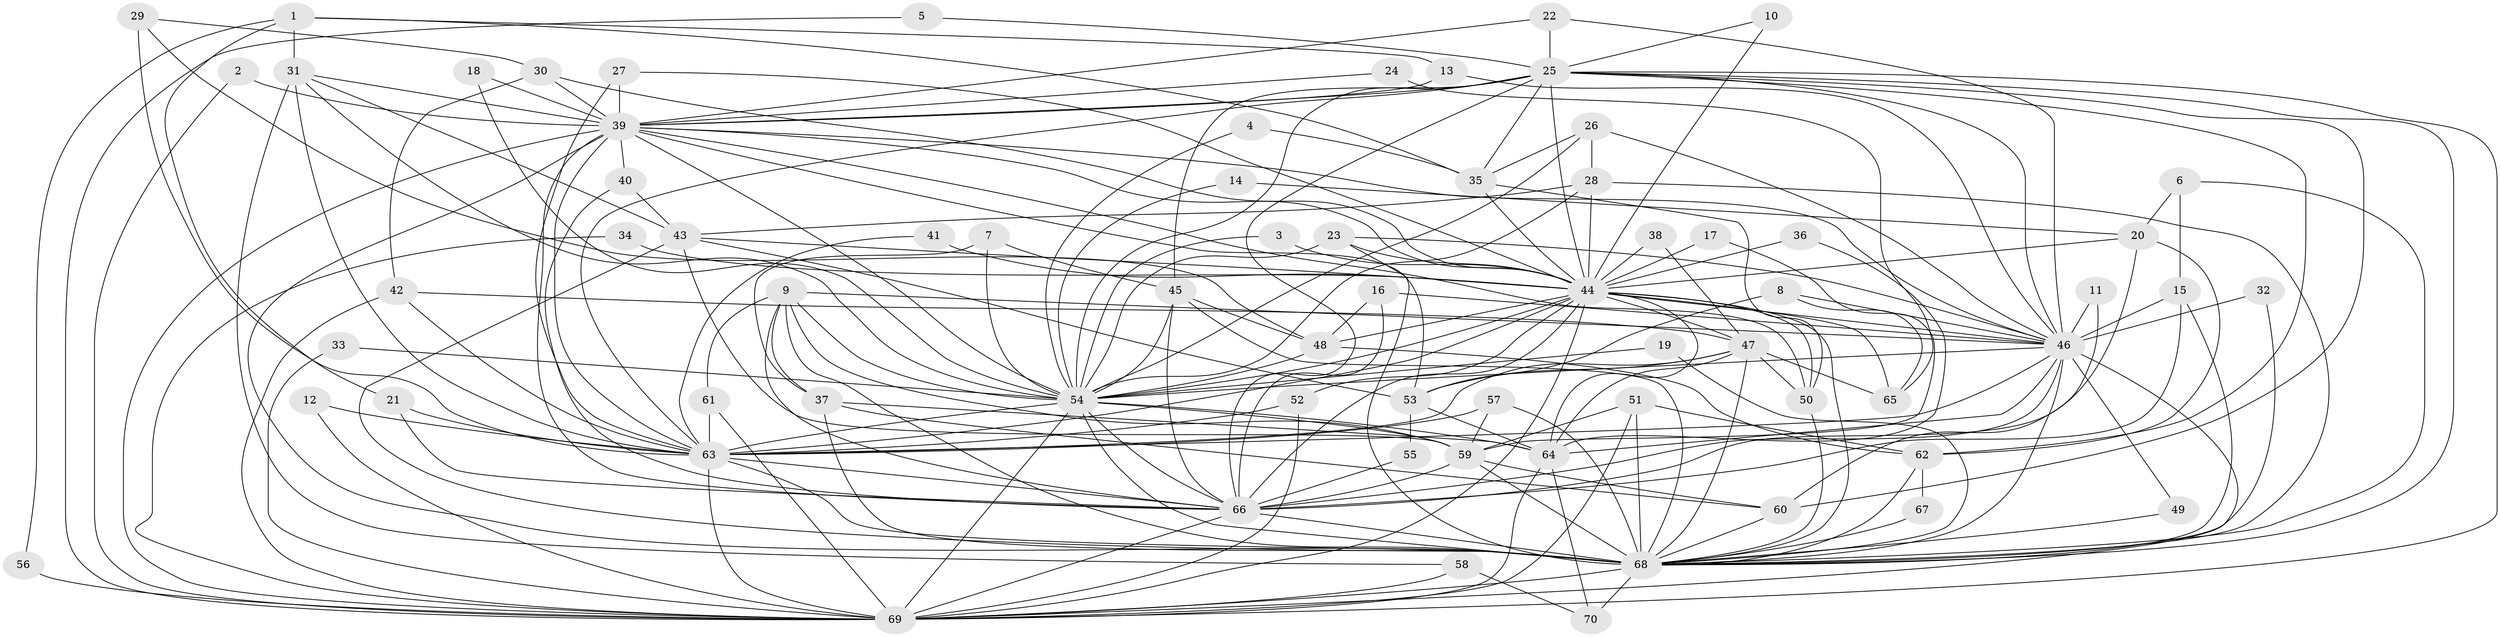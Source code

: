 // original degree distribution, {24: 0.007142857142857143, 26: 0.014285714285714285, 20: 0.014285714285714285, 16: 0.007142857142857143, 21: 0.014285714285714285, 35: 0.007142857142857143, 23: 0.007142857142857143, 6: 0.04285714285714286, 5: 0.05714285714285714, 4: 0.08571428571428572, 3: 0.24285714285714285, 2: 0.4857142857142857, 9: 0.007142857142857143, 7: 0.007142857142857143}
// Generated by graph-tools (version 1.1) at 2025/49/03/09/25 03:49:43]
// undirected, 70 vertices, 207 edges
graph export_dot {
graph [start="1"]
  node [color=gray90,style=filled];
  1;
  2;
  3;
  4;
  5;
  6;
  7;
  8;
  9;
  10;
  11;
  12;
  13;
  14;
  15;
  16;
  17;
  18;
  19;
  20;
  21;
  22;
  23;
  24;
  25;
  26;
  27;
  28;
  29;
  30;
  31;
  32;
  33;
  34;
  35;
  36;
  37;
  38;
  39;
  40;
  41;
  42;
  43;
  44;
  45;
  46;
  47;
  48;
  49;
  50;
  51;
  52;
  53;
  54;
  55;
  56;
  57;
  58;
  59;
  60;
  61;
  62;
  63;
  64;
  65;
  66;
  67;
  68;
  69;
  70;
  1 -- 13 [weight=1.0];
  1 -- 21 [weight=1.0];
  1 -- 31 [weight=1.0];
  1 -- 35 [weight=1.0];
  1 -- 56 [weight=1.0];
  2 -- 39 [weight=1.0];
  2 -- 69 [weight=1.0];
  3 -- 44 [weight=1.0];
  3 -- 54 [weight=1.0];
  4 -- 35 [weight=1.0];
  4 -- 54 [weight=1.0];
  5 -- 25 [weight=1.0];
  5 -- 69 [weight=1.0];
  6 -- 15 [weight=1.0];
  6 -- 20 [weight=1.0];
  6 -- 68 [weight=1.0];
  7 -- 37 [weight=1.0];
  7 -- 45 [weight=1.0];
  7 -- 54 [weight=1.0];
  8 -- 46 [weight=1.0];
  8 -- 53 [weight=1.0];
  8 -- 65 [weight=1.0];
  9 -- 37 [weight=1.0];
  9 -- 46 [weight=1.0];
  9 -- 54 [weight=1.0];
  9 -- 59 [weight=1.0];
  9 -- 61 [weight=1.0];
  9 -- 66 [weight=1.0];
  9 -- 68 [weight=1.0];
  10 -- 25 [weight=1.0];
  10 -- 44 [weight=1.0];
  11 -- 46 [weight=1.0];
  11 -- 60 [weight=1.0];
  12 -- 63 [weight=1.0];
  12 -- 69 [weight=1.0];
  13 -- 39 [weight=1.0];
  13 -- 46 [weight=1.0];
  14 -- 20 [weight=1.0];
  14 -- 54 [weight=1.0];
  15 -- 46 [weight=1.0];
  15 -- 66 [weight=1.0];
  15 -- 68 [weight=1.0];
  16 -- 46 [weight=1.0];
  16 -- 48 [weight=1.0];
  16 -- 66 [weight=1.0];
  17 -- 44 [weight=1.0];
  17 -- 59 [weight=1.0];
  18 -- 39 [weight=1.0];
  18 -- 54 [weight=1.0];
  19 -- 54 [weight=1.0];
  19 -- 68 [weight=1.0];
  20 -- 44 [weight=1.0];
  20 -- 62 [weight=1.0];
  20 -- 66 [weight=1.0];
  21 -- 63 [weight=1.0];
  21 -- 66 [weight=1.0];
  22 -- 25 [weight=1.0];
  22 -- 39 [weight=1.0];
  22 -- 46 [weight=1.0];
  23 -- 44 [weight=1.0];
  23 -- 46 [weight=1.0];
  23 -- 54 [weight=1.0];
  23 -- 68 [weight=1.0];
  24 -- 39 [weight=1.0];
  24 -- 65 [weight=1.0];
  25 -- 35 [weight=1.0];
  25 -- 39 [weight=1.0];
  25 -- 44 [weight=1.0];
  25 -- 45 [weight=1.0];
  25 -- 46 [weight=1.0];
  25 -- 54 [weight=1.0];
  25 -- 60 [weight=1.0];
  25 -- 62 [weight=1.0];
  25 -- 63 [weight=1.0];
  25 -- 66 [weight=1.0];
  25 -- 68 [weight=2.0];
  25 -- 69 [weight=1.0];
  26 -- 28 [weight=1.0];
  26 -- 35 [weight=1.0];
  26 -- 46 [weight=1.0];
  26 -- 54 [weight=1.0];
  27 -- 39 [weight=1.0];
  27 -- 44 [weight=1.0];
  27 -- 63 [weight=1.0];
  28 -- 43 [weight=1.0];
  28 -- 44 [weight=1.0];
  28 -- 54 [weight=1.0];
  28 -- 68 [weight=1.0];
  29 -- 30 [weight=1.0];
  29 -- 48 [weight=1.0];
  29 -- 63 [weight=1.0];
  30 -- 39 [weight=1.0];
  30 -- 42 [weight=1.0];
  30 -- 44 [weight=1.0];
  31 -- 39 [weight=1.0];
  31 -- 43 [weight=1.0];
  31 -- 54 [weight=1.0];
  31 -- 58 [weight=1.0];
  31 -- 63 [weight=1.0];
  32 -- 46 [weight=1.0];
  32 -- 68 [weight=1.0];
  33 -- 54 [weight=1.0];
  33 -- 69 [weight=1.0];
  34 -- 44 [weight=1.0];
  34 -- 69 [weight=1.0];
  35 -- 44 [weight=1.0];
  35 -- 50 [weight=1.0];
  36 -- 44 [weight=1.0];
  36 -- 64 [weight=1.0];
  37 -- 60 [weight=1.0];
  37 -- 64 [weight=1.0];
  37 -- 68 [weight=1.0];
  38 -- 44 [weight=1.0];
  38 -- 47 [weight=1.0];
  39 -- 40 [weight=1.0];
  39 -- 44 [weight=1.0];
  39 -- 46 [weight=1.0];
  39 -- 50 [weight=1.0];
  39 -- 53 [weight=1.0];
  39 -- 54 [weight=1.0];
  39 -- 63 [weight=1.0];
  39 -- 66 [weight=1.0];
  39 -- 68 [weight=3.0];
  39 -- 69 [weight=1.0];
  40 -- 43 [weight=1.0];
  40 -- 66 [weight=1.0];
  41 -- 44 [weight=1.0];
  41 -- 63 [weight=1.0];
  42 -- 47 [weight=1.0];
  42 -- 63 [weight=1.0];
  42 -- 69 [weight=1.0];
  43 -- 44 [weight=1.0];
  43 -- 53 [weight=1.0];
  43 -- 59 [weight=1.0];
  43 -- 68 [weight=1.0];
  44 -- 46 [weight=2.0];
  44 -- 47 [weight=1.0];
  44 -- 48 [weight=2.0];
  44 -- 50 [weight=1.0];
  44 -- 52 [weight=1.0];
  44 -- 54 [weight=1.0];
  44 -- 63 [weight=2.0];
  44 -- 64 [weight=1.0];
  44 -- 65 [weight=2.0];
  44 -- 66 [weight=2.0];
  44 -- 68 [weight=2.0];
  44 -- 69 [weight=2.0];
  45 -- 48 [weight=1.0];
  45 -- 54 [weight=1.0];
  45 -- 66 [weight=1.0];
  45 -- 68 [weight=1.0];
  46 -- 49 [weight=1.0];
  46 -- 54 [weight=1.0];
  46 -- 63 [weight=1.0];
  46 -- 64 [weight=1.0];
  46 -- 66 [weight=2.0];
  46 -- 68 [weight=2.0];
  46 -- 69 [weight=2.0];
  47 -- 50 [weight=1.0];
  47 -- 53 [weight=1.0];
  47 -- 63 [weight=1.0];
  47 -- 64 [weight=1.0];
  47 -- 65 [weight=1.0];
  47 -- 68 [weight=2.0];
  48 -- 54 [weight=2.0];
  48 -- 62 [weight=1.0];
  49 -- 68 [weight=1.0];
  50 -- 68 [weight=1.0];
  51 -- 59 [weight=1.0];
  51 -- 62 [weight=1.0];
  51 -- 68 [weight=1.0];
  51 -- 69 [weight=1.0];
  52 -- 63 [weight=1.0];
  52 -- 69 [weight=1.0];
  53 -- 55 [weight=1.0];
  53 -- 64 [weight=1.0];
  54 -- 59 [weight=1.0];
  54 -- 63 [weight=1.0];
  54 -- 64 [weight=1.0];
  54 -- 66 [weight=1.0];
  54 -- 68 [weight=2.0];
  54 -- 69 [weight=2.0];
  55 -- 66 [weight=1.0];
  56 -- 69 [weight=2.0];
  57 -- 59 [weight=1.0];
  57 -- 63 [weight=1.0];
  57 -- 68 [weight=1.0];
  58 -- 69 [weight=1.0];
  58 -- 70 [weight=1.0];
  59 -- 60 [weight=1.0];
  59 -- 66 [weight=1.0];
  59 -- 68 [weight=1.0];
  60 -- 68 [weight=1.0];
  61 -- 63 [weight=2.0];
  61 -- 69 [weight=1.0];
  62 -- 67 [weight=1.0];
  62 -- 68 [weight=1.0];
  63 -- 66 [weight=1.0];
  63 -- 68 [weight=3.0];
  63 -- 69 [weight=1.0];
  64 -- 69 [weight=1.0];
  64 -- 70 [weight=1.0];
  66 -- 68 [weight=2.0];
  66 -- 69 [weight=1.0];
  67 -- 68 [weight=1.0];
  68 -- 69 [weight=3.0];
  68 -- 70 [weight=1.0];
}
